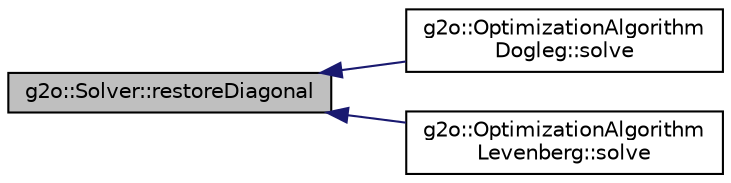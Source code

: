 digraph "g2o::Solver::restoreDiagonal"
{
  edge [fontname="Helvetica",fontsize="10",labelfontname="Helvetica",labelfontsize="10"];
  node [fontname="Helvetica",fontsize="10",shape=record];
  rankdir="LR";
  Node17 [label="g2o::Solver::restoreDiagonal",height=0.2,width=0.4,color="black", fillcolor="grey75", style="filled", fontcolor="black"];
  Node17 -> Node18 [dir="back",color="midnightblue",fontsize="10",style="solid"];
  Node18 [label="g2o::OptimizationAlgorithm\lDogleg::solve",height=0.2,width=0.4,color="black", fillcolor="white", style="filled",URL="$classg2o_1_1_optimization_algorithm_dogleg.html#ace62fd809c18655bd7ff104285748610"];
  Node17 -> Node19 [dir="back",color="midnightblue",fontsize="10",style="solid"];
  Node19 [label="g2o::OptimizationAlgorithm\lLevenberg::solve",height=0.2,width=0.4,color="black", fillcolor="white", style="filled",URL="$classg2o_1_1_optimization_algorithm_levenberg.html#a7140fa989b54eac4e09ba17829dcada0"];
}

